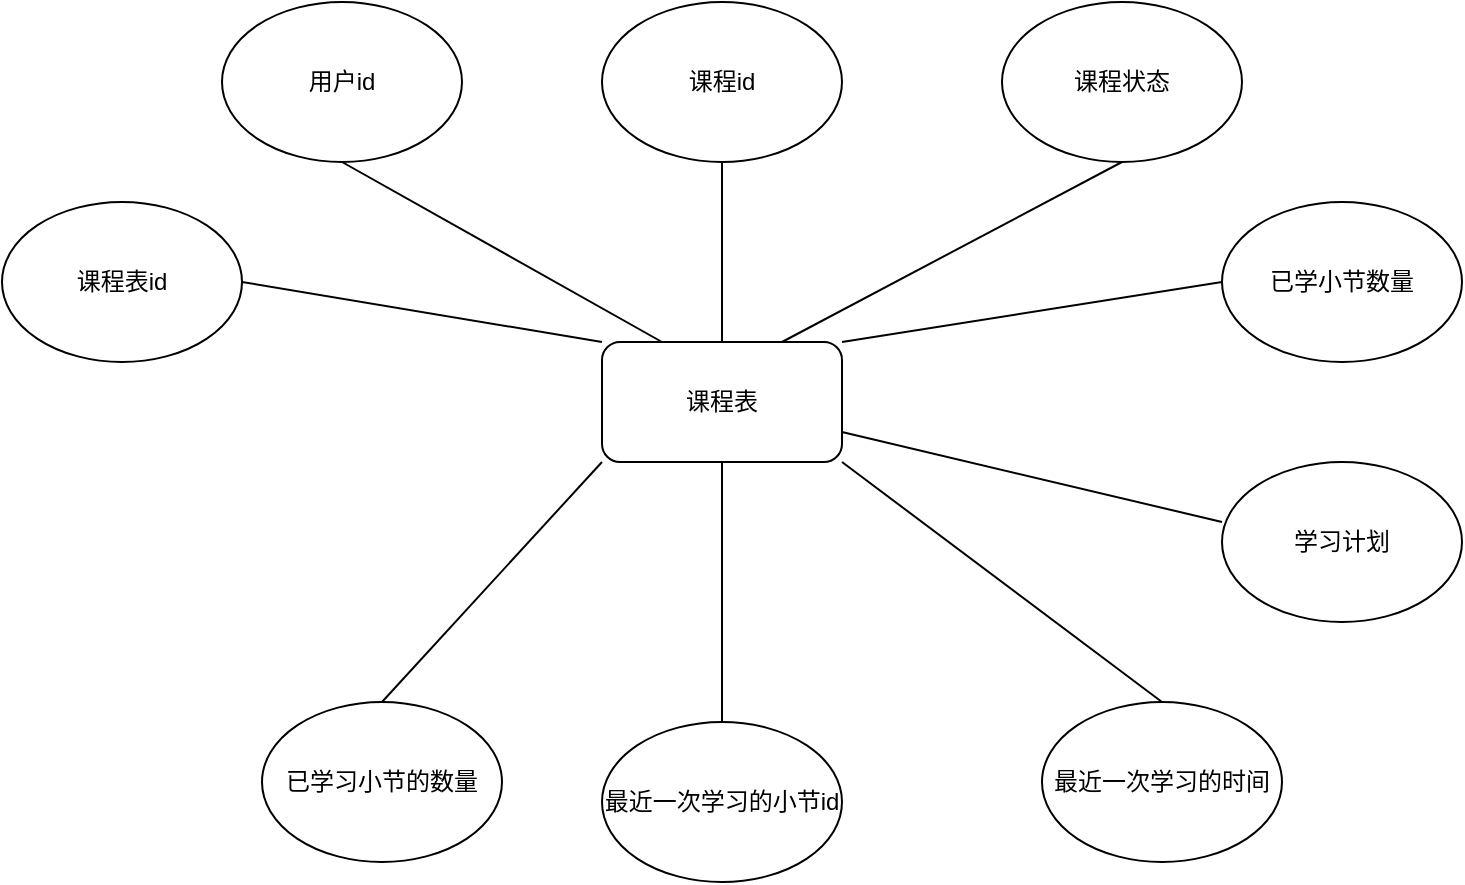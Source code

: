 <mxfile version="24.4.4" type="github">
  <diagram name="第 1 页" id="AAvzR3s721_34BZgqiPW">
    <mxGraphModel dx="954" dy="558" grid="1" gridSize="10" guides="1" tooltips="1" connect="1" arrows="1" fold="1" page="1" pageScale="1" pageWidth="827" pageHeight="1169" math="0" shadow="0">
      <root>
        <mxCell id="0" />
        <mxCell id="1" parent="0" />
        <mxCell id="rVvppX51O20UR_oDzR15-1" value="课程表" style="rounded=1;whiteSpace=wrap;html=1;" parent="1" vertex="1">
          <mxGeometry x="320" y="210" width="120" height="60" as="geometry" />
        </mxCell>
        <mxCell id="rVvppX51O20UR_oDzR15-2" value="课程表id" style="ellipse;whiteSpace=wrap;html=1;" parent="1" vertex="1">
          <mxGeometry x="20" y="140" width="120" height="80" as="geometry" />
        </mxCell>
        <mxCell id="rVvppX51O20UR_oDzR15-3" value="用户id" style="ellipse;whiteSpace=wrap;html=1;" parent="1" vertex="1">
          <mxGeometry x="130" y="40" width="120" height="80" as="geometry" />
        </mxCell>
        <mxCell id="rVvppX51O20UR_oDzR15-4" value="课程id" style="ellipse;whiteSpace=wrap;html=1;" parent="1" vertex="1">
          <mxGeometry x="320" y="40" width="120" height="80" as="geometry" />
        </mxCell>
        <mxCell id="rVvppX51O20UR_oDzR15-5" value="课程状态" style="ellipse;whiteSpace=wrap;html=1;" parent="1" vertex="1">
          <mxGeometry x="520" y="40" width="120" height="80" as="geometry" />
        </mxCell>
        <mxCell id="rVvppX51O20UR_oDzR15-6" value="已学小节数量" style="ellipse;whiteSpace=wrap;html=1;" parent="1" vertex="1">
          <mxGeometry x="630" y="140" width="120" height="80" as="geometry" />
        </mxCell>
        <mxCell id="rVvppX51O20UR_oDzR15-7" value="最近一次学习的小节id" style="ellipse;whiteSpace=wrap;html=1;" parent="1" vertex="1">
          <mxGeometry x="320" y="400" width="120" height="80" as="geometry" />
        </mxCell>
        <mxCell id="rVvppX51O20UR_oDzR15-8" value="最近一次学习的时间" style="ellipse;whiteSpace=wrap;html=1;" parent="1" vertex="1">
          <mxGeometry x="540" y="390" width="120" height="80" as="geometry" />
        </mxCell>
        <mxCell id="rVvppX51O20UR_oDzR15-9" value="" style="endArrow=none;html=1;rounded=0;entryX=0;entryY=0;entryDx=0;entryDy=0;exitX=1;exitY=0.5;exitDx=0;exitDy=0;" parent="1" source="rVvppX51O20UR_oDzR15-2" target="rVvppX51O20UR_oDzR15-1" edge="1">
          <mxGeometry width="50" height="50" relative="1" as="geometry">
            <mxPoint x="210" y="250" as="sourcePoint" />
            <mxPoint x="260" y="200" as="targetPoint" />
          </mxGeometry>
        </mxCell>
        <mxCell id="rVvppX51O20UR_oDzR15-10" value="" style="endArrow=none;html=1;rounded=0;entryX=0.25;entryY=0;entryDx=0;entryDy=0;exitX=0.5;exitY=1;exitDx=0;exitDy=0;" parent="1" source="rVvppX51O20UR_oDzR15-3" target="rVvppX51O20UR_oDzR15-1" edge="1">
          <mxGeometry width="50" height="50" relative="1" as="geometry">
            <mxPoint x="130" y="180" as="sourcePoint" />
            <mxPoint x="330" y="220" as="targetPoint" />
          </mxGeometry>
        </mxCell>
        <mxCell id="rVvppX51O20UR_oDzR15-11" value="" style="endArrow=none;html=1;rounded=0;entryX=0.5;entryY=0;entryDx=0;entryDy=0;exitX=0.5;exitY=1;exitDx=0;exitDy=0;" parent="1" source="rVvppX51O20UR_oDzR15-4" target="rVvppX51O20UR_oDzR15-1" edge="1">
          <mxGeometry width="50" height="50" relative="1" as="geometry">
            <mxPoint x="140" y="190" as="sourcePoint" />
            <mxPoint x="340" y="230" as="targetPoint" />
          </mxGeometry>
        </mxCell>
        <mxCell id="rVvppX51O20UR_oDzR15-12" value="" style="endArrow=none;html=1;rounded=0;entryX=0.75;entryY=0;entryDx=0;entryDy=0;exitX=0.5;exitY=1;exitDx=0;exitDy=0;" parent="1" source="rVvppX51O20UR_oDzR15-5" target="rVvppX51O20UR_oDzR15-1" edge="1">
          <mxGeometry width="50" height="50" relative="1" as="geometry">
            <mxPoint x="150" y="200" as="sourcePoint" />
            <mxPoint x="350" y="240" as="targetPoint" />
          </mxGeometry>
        </mxCell>
        <mxCell id="rVvppX51O20UR_oDzR15-13" value="" style="endArrow=none;html=1;rounded=0;entryX=1;entryY=0;entryDx=0;entryDy=0;exitX=0;exitY=0.5;exitDx=0;exitDy=0;" parent="1" source="rVvppX51O20UR_oDzR15-6" target="rVvppX51O20UR_oDzR15-1" edge="1">
          <mxGeometry width="50" height="50" relative="1" as="geometry">
            <mxPoint x="160" y="210" as="sourcePoint" />
            <mxPoint x="360" y="250" as="targetPoint" />
          </mxGeometry>
        </mxCell>
        <mxCell id="rVvppX51O20UR_oDzR15-14" value="" style="endArrow=none;html=1;rounded=0;entryX=0.5;entryY=1;entryDx=0;entryDy=0;exitX=0.5;exitY=0;exitDx=0;exitDy=0;" parent="1" source="rVvppX51O20UR_oDzR15-7" target="rVvppX51O20UR_oDzR15-1" edge="1">
          <mxGeometry width="50" height="50" relative="1" as="geometry">
            <mxPoint x="590" y="390" as="sourcePoint" />
            <mxPoint x="370" y="260" as="targetPoint" />
          </mxGeometry>
        </mxCell>
        <mxCell id="rVvppX51O20UR_oDzR15-15" value="" style="endArrow=none;html=1;rounded=0;entryX=0.5;entryY=0;entryDx=0;entryDy=0;exitX=1;exitY=1;exitDx=0;exitDy=0;" parent="1" source="rVvppX51O20UR_oDzR15-1" target="rVvppX51O20UR_oDzR15-8" edge="1">
          <mxGeometry width="50" height="50" relative="1" as="geometry">
            <mxPoint x="180" y="230" as="sourcePoint" />
            <mxPoint x="380" y="270" as="targetPoint" />
          </mxGeometry>
        </mxCell>
        <mxCell id="rVvppX51O20UR_oDzR15-16" value="学习计划" style="ellipse;whiteSpace=wrap;html=1;" parent="1" vertex="1">
          <mxGeometry x="630" y="270" width="120" height="80" as="geometry" />
        </mxCell>
        <mxCell id="rVvppX51O20UR_oDzR15-17" value="" style="endArrow=none;html=1;rounded=0;entryX=1;entryY=0.75;entryDx=0;entryDy=0;exitX=0;exitY=0.375;exitDx=0;exitDy=0;exitPerimeter=0;" parent="1" source="rVvppX51O20UR_oDzR15-16" target="rVvppX51O20UR_oDzR15-1" edge="1">
          <mxGeometry width="50" height="50" relative="1" as="geometry">
            <mxPoint x="590" y="400" as="sourcePoint" />
            <mxPoint x="420" y="280" as="targetPoint" />
          </mxGeometry>
        </mxCell>
        <mxCell id="A6khf8q4K0U3tG-3G9LX-1" value="已学习小节的数量" style="ellipse;whiteSpace=wrap;html=1;" vertex="1" parent="1">
          <mxGeometry x="150" y="390" width="120" height="80" as="geometry" />
        </mxCell>
        <mxCell id="A6khf8q4K0U3tG-3G9LX-3" value="" style="endArrow=none;html=1;rounded=0;exitX=0.5;exitY=0;exitDx=0;exitDy=0;" edge="1" parent="1" source="A6khf8q4K0U3tG-3G9LX-1">
          <mxGeometry width="50" height="50" relative="1" as="geometry">
            <mxPoint x="390" y="410" as="sourcePoint" />
            <mxPoint x="320" y="270" as="targetPoint" />
          </mxGeometry>
        </mxCell>
      </root>
    </mxGraphModel>
  </diagram>
</mxfile>
